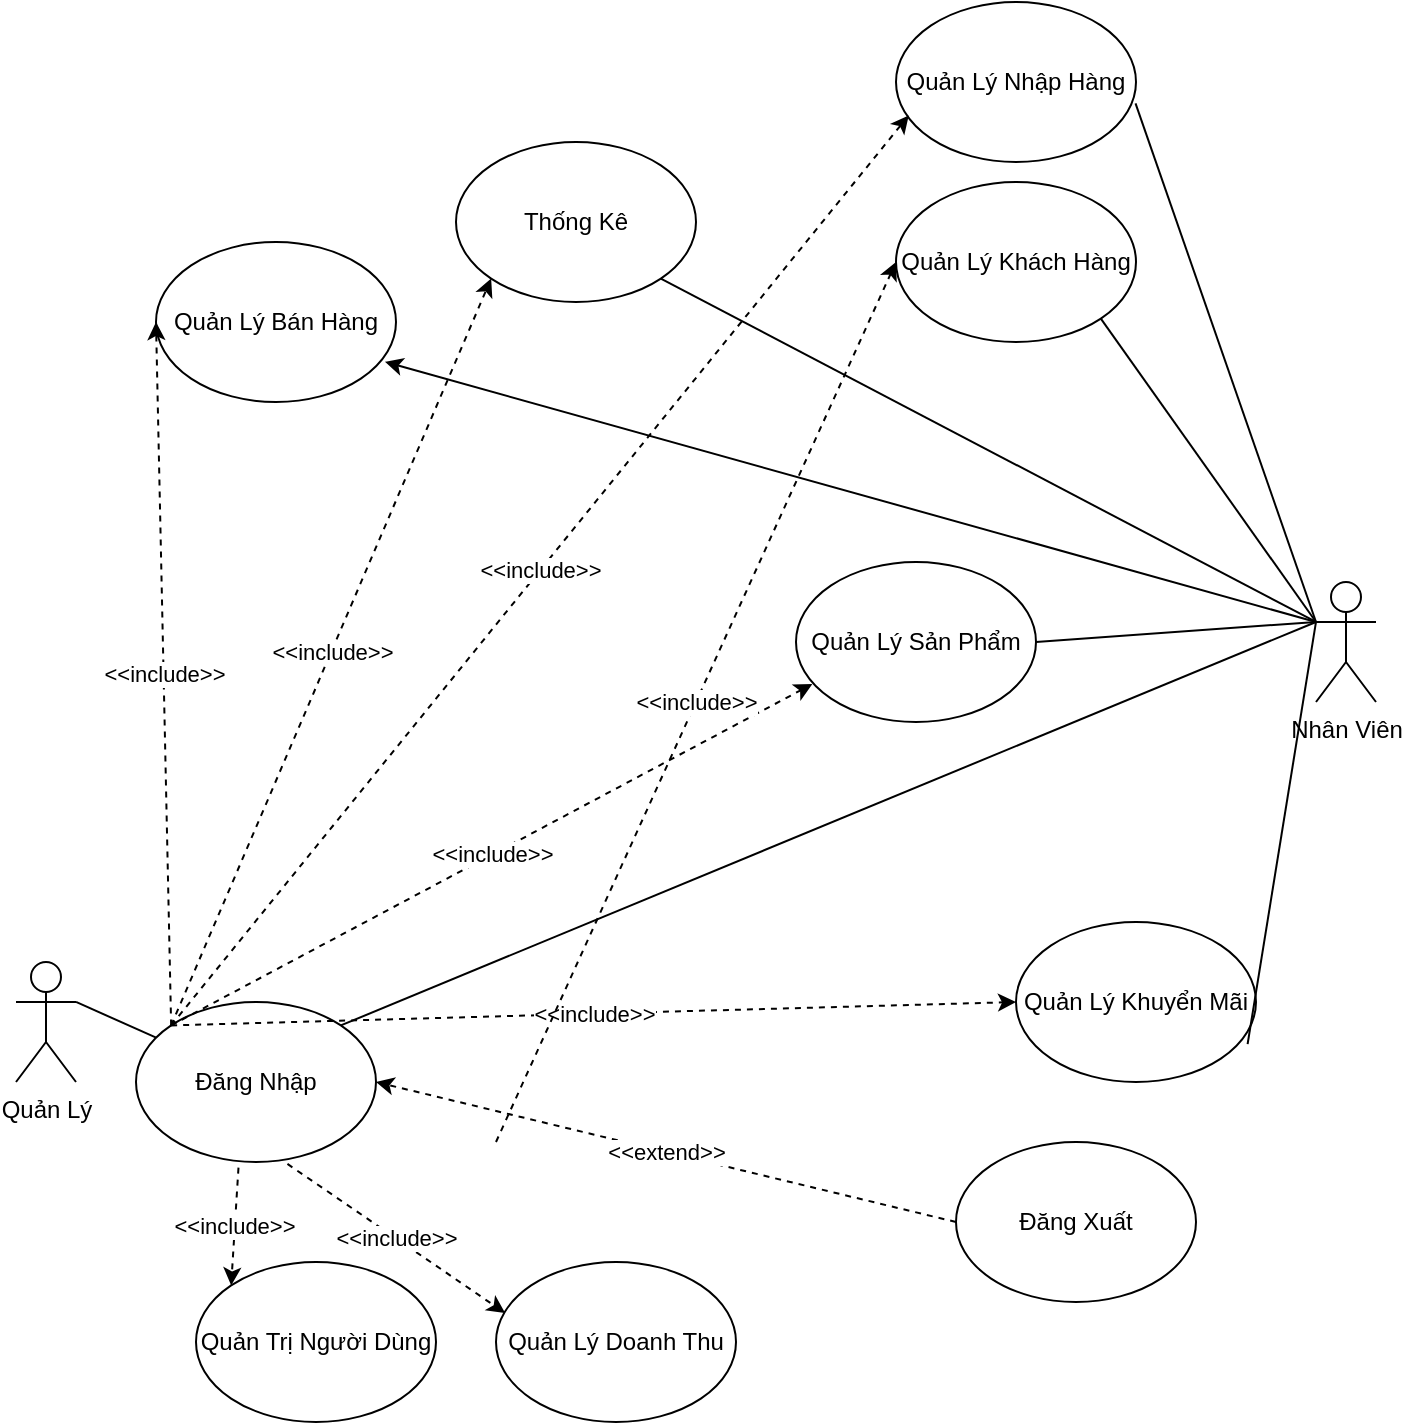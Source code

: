 <mxfile version="22.0.4" type="github">
  <diagram name="Trang-1" id="7ljvGDeLDGa17OD1JR5d">
    <mxGraphModel dx="1184" dy="698" grid="1" gridSize="10" guides="1" tooltips="1" connect="1" arrows="1" fold="1" page="1" pageScale="1" pageWidth="827" pageHeight="1169" math="0" shadow="0">
      <root>
        <mxCell id="0" />
        <mxCell id="1" parent="0" />
        <mxCell id="sCvsK1VOC5Rw-EsPWQ3r-2" value="Nhân Viên" style="shape=umlActor;verticalLabelPosition=bottom;verticalAlign=top;html=1;outlineConnect=0;" vertex="1" parent="1">
          <mxGeometry x="710" y="400" width="30" height="60" as="geometry" />
        </mxCell>
        <mxCell id="sCvsK1VOC5Rw-EsPWQ3r-4" value="Đăng Nhập" style="ellipse;whiteSpace=wrap;html=1;" vertex="1" parent="1">
          <mxGeometry x="120" y="610" width="120" height="80" as="geometry" />
        </mxCell>
        <mxCell id="sCvsK1VOC5Rw-EsPWQ3r-5" value="Đăng Xuất" style="ellipse;whiteSpace=wrap;html=1;" vertex="1" parent="1">
          <mxGeometry x="530" y="680" width="120" height="80" as="geometry" />
        </mxCell>
        <mxCell id="sCvsK1VOC5Rw-EsPWQ3r-9" value="&amp;lt;&amp;lt;extend&amp;gt;&amp;gt;" style="endArrow=classic;html=1;rounded=0;exitX=0;exitY=0.5;exitDx=0;exitDy=0;dashed=1;entryX=1;entryY=0.5;entryDx=0;entryDy=0;" edge="1" parent="1" source="sCvsK1VOC5Rw-EsPWQ3r-5" target="sCvsK1VOC5Rw-EsPWQ3r-4">
          <mxGeometry width="50" height="50" relative="1" as="geometry">
            <mxPoint x="360" y="600" as="sourcePoint" />
            <mxPoint x="450" y="720" as="targetPoint" />
          </mxGeometry>
        </mxCell>
        <mxCell id="sCvsK1VOC5Rw-EsPWQ3r-12" value="Quản Lý Khách Hàng" style="ellipse;whiteSpace=wrap;html=1;" vertex="1" parent="1">
          <mxGeometry x="500" y="200" width="120" height="80" as="geometry" />
        </mxCell>
        <mxCell id="sCvsK1VOC5Rw-EsPWQ3r-16" value="Quản Lý Nhập Hàng" style="ellipse;whiteSpace=wrap;html=1;" vertex="1" parent="1">
          <mxGeometry x="500" y="110" width="120" height="80" as="geometry" />
        </mxCell>
        <mxCell id="sCvsK1VOC5Rw-EsPWQ3r-19" value="Quản Lý" style="shape=umlActor;verticalLabelPosition=bottom;verticalAlign=top;html=1;outlineConnect=0;" vertex="1" parent="1">
          <mxGeometry x="60" y="590" width="30" height="60" as="geometry" />
        </mxCell>
        <mxCell id="sCvsK1VOC5Rw-EsPWQ3r-21" value="" style="endArrow=none;html=1;rounded=0;exitX=1;exitY=0.333;exitDx=0;exitDy=0;exitPerimeter=0;endFill=0;" edge="1" parent="1" source="sCvsK1VOC5Rw-EsPWQ3r-19" target="sCvsK1VOC5Rw-EsPWQ3r-4">
          <mxGeometry width="50" height="50" relative="1" as="geometry">
            <mxPoint x="540" y="560" as="sourcePoint" />
            <mxPoint x="590" y="510" as="targetPoint" />
          </mxGeometry>
        </mxCell>
        <mxCell id="sCvsK1VOC5Rw-EsPWQ3r-22" value="Quản Lý Doanh Thu" style="ellipse;whiteSpace=wrap;html=1;" vertex="1" parent="1">
          <mxGeometry x="300" y="740" width="120" height="80" as="geometry" />
        </mxCell>
        <mxCell id="sCvsK1VOC5Rw-EsPWQ3r-25" value="&amp;lt;&amp;lt;include&amp;gt;&amp;gt;" style="endArrow=classic;html=1;rounded=0;exitX=0.631;exitY=1.012;exitDx=0;exitDy=0;entryX=0.038;entryY=0.319;entryDx=0;entryDy=0;dashed=1;exitPerimeter=0;entryPerimeter=0;" edge="1" parent="1" source="sCvsK1VOC5Rw-EsPWQ3r-4" target="sCvsK1VOC5Rw-EsPWQ3r-22">
          <mxGeometry width="50" height="50" relative="1" as="geometry">
            <mxPoint x="540" y="560" as="sourcePoint" />
            <mxPoint x="590" y="510" as="targetPoint" />
          </mxGeometry>
        </mxCell>
        <mxCell id="sCvsK1VOC5Rw-EsPWQ3r-26" value="Quản Trị Người Dùng" style="ellipse;whiteSpace=wrap;html=1;" vertex="1" parent="1">
          <mxGeometry x="150" y="740" width="120" height="80" as="geometry" />
        </mxCell>
        <mxCell id="sCvsK1VOC5Rw-EsPWQ3r-28" value="&amp;lt;&amp;lt;include&amp;gt;&amp;gt;" style="endArrow=classic;html=1;rounded=0;exitX=0.427;exitY=1.035;exitDx=0;exitDy=0;entryX=0;entryY=0;entryDx=0;entryDy=0;dashed=1;exitPerimeter=0;" edge="1" parent="1" source="sCvsK1VOC5Rw-EsPWQ3r-4" target="sCvsK1VOC5Rw-EsPWQ3r-26">
          <mxGeometry width="50" height="50" relative="1" as="geometry">
            <mxPoint x="540" y="670" as="sourcePoint" />
            <mxPoint x="590" y="620" as="targetPoint" />
          </mxGeometry>
        </mxCell>
        <mxCell id="sCvsK1VOC5Rw-EsPWQ3r-29" value="" style="endArrow=none;html=1;rounded=0;entryX=1;entryY=0;entryDx=0;entryDy=0;endFill=0;exitX=0;exitY=0.333;exitDx=0;exitDy=0;exitPerimeter=0;" edge="1" parent="1" source="sCvsK1VOC5Rw-EsPWQ3r-2" target="sCvsK1VOC5Rw-EsPWQ3r-4">
          <mxGeometry width="50" height="50" relative="1" as="geometry">
            <mxPoint x="730" y="600" as="sourcePoint" />
            <mxPoint x="490" y="620" as="targetPoint" />
          </mxGeometry>
        </mxCell>
        <mxCell id="sCvsK1VOC5Rw-EsPWQ3r-30" value="" style="endArrow=none;html=1;rounded=0;entryX=1;entryY=1;entryDx=0;entryDy=0;endFill=0;exitX=0;exitY=0.333;exitDx=0;exitDy=0;exitPerimeter=0;" edge="1" parent="1" source="sCvsK1VOC5Rw-EsPWQ3r-2" target="sCvsK1VOC5Rw-EsPWQ3r-12">
          <mxGeometry width="50" height="50" relative="1" as="geometry">
            <mxPoint x="440" y="560" as="sourcePoint" />
            <mxPoint x="490" y="510" as="targetPoint" />
          </mxGeometry>
        </mxCell>
        <mxCell id="sCvsK1VOC5Rw-EsPWQ3r-31" value="" style="endArrow=none;html=1;rounded=0;exitX=0;exitY=0.333;exitDx=0;exitDy=0;exitPerimeter=0;entryX=0.998;entryY=0.634;entryDx=0;entryDy=0;entryPerimeter=0;endFill=0;" edge="1" parent="1" source="sCvsK1VOC5Rw-EsPWQ3r-2" target="sCvsK1VOC5Rw-EsPWQ3r-16">
          <mxGeometry width="50" height="50" relative="1" as="geometry">
            <mxPoint x="480" y="560" as="sourcePoint" />
            <mxPoint x="530" y="510" as="targetPoint" />
          </mxGeometry>
        </mxCell>
        <mxCell id="sCvsK1VOC5Rw-EsPWQ3r-32" value="Thống Kê" style="ellipse;whiteSpace=wrap;html=1;" vertex="1" parent="1">
          <mxGeometry x="280" y="180" width="120" height="80" as="geometry" />
        </mxCell>
        <mxCell id="sCvsK1VOC5Rw-EsPWQ3r-33" value="" style="endArrow=none;html=1;rounded=0;exitX=0;exitY=0.333;exitDx=0;exitDy=0;exitPerimeter=0;entryX=1;entryY=1;entryDx=0;entryDy=0;endFill=0;" edge="1" parent="1" source="sCvsK1VOC5Rw-EsPWQ3r-2" target="sCvsK1VOC5Rw-EsPWQ3r-32">
          <mxGeometry width="50" height="50" relative="1" as="geometry">
            <mxPoint x="480" y="440" as="sourcePoint" />
            <mxPoint x="530" y="390" as="targetPoint" />
          </mxGeometry>
        </mxCell>
        <mxCell id="sCvsK1VOC5Rw-EsPWQ3r-34" value="Quản Lý Khuyển Mãi" style="ellipse;whiteSpace=wrap;html=1;" vertex="1" parent="1">
          <mxGeometry x="560" y="570" width="120" height="80" as="geometry" />
        </mxCell>
        <mxCell id="sCvsK1VOC5Rw-EsPWQ3r-35" value="" style="endArrow=none;html=1;rounded=0;exitX=0;exitY=0.333;exitDx=0;exitDy=0;exitPerimeter=0;entryX=0.965;entryY=0.763;entryDx=0;entryDy=0;entryPerimeter=0;endFill=0;" edge="1" parent="1" source="sCvsK1VOC5Rw-EsPWQ3r-2" target="sCvsK1VOC5Rw-EsPWQ3r-34">
          <mxGeometry width="50" height="50" relative="1" as="geometry">
            <mxPoint x="480" y="560" as="sourcePoint" />
            <mxPoint x="530" y="510" as="targetPoint" />
          </mxGeometry>
        </mxCell>
        <mxCell id="sCvsK1VOC5Rw-EsPWQ3r-36" value="Quản Lý Bán Hàng" style="ellipse;whiteSpace=wrap;html=1;" vertex="1" parent="1">
          <mxGeometry x="130" y="230" width="120" height="80" as="geometry" />
        </mxCell>
        <mxCell id="sCvsK1VOC5Rw-EsPWQ3r-38" value="Quản Lý Sản Phẩm" style="ellipse;whiteSpace=wrap;html=1;" vertex="1" parent="1">
          <mxGeometry x="450" y="390" width="120" height="80" as="geometry" />
        </mxCell>
        <mxCell id="sCvsK1VOC5Rw-EsPWQ3r-39" value="" style="endArrow=none;html=1;rounded=0;exitX=0;exitY=0.333;exitDx=0;exitDy=0;exitPerimeter=0;entryX=1;entryY=0.5;entryDx=0;entryDy=0;endFill=0;" edge="1" parent="1" source="sCvsK1VOC5Rw-EsPWQ3r-2" target="sCvsK1VOC5Rw-EsPWQ3r-38">
          <mxGeometry width="50" height="50" relative="1" as="geometry">
            <mxPoint x="400" y="560" as="sourcePoint" />
            <mxPoint x="450" y="510" as="targetPoint" />
          </mxGeometry>
        </mxCell>
        <mxCell id="sCvsK1VOC5Rw-EsPWQ3r-40" value="" style="endArrow=classic;html=1;rounded=0;exitX=0;exitY=0.333;exitDx=0;exitDy=0;exitPerimeter=0;entryX=0.954;entryY=0.749;entryDx=0;entryDy=0;entryPerimeter=0;" edge="1" parent="1" source="sCvsK1VOC5Rw-EsPWQ3r-2" target="sCvsK1VOC5Rw-EsPWQ3r-36">
          <mxGeometry width="50" height="50" relative="1" as="geometry">
            <mxPoint x="400" y="560" as="sourcePoint" />
            <mxPoint x="450" y="510" as="targetPoint" />
          </mxGeometry>
        </mxCell>
        <mxCell id="sCvsK1VOC5Rw-EsPWQ3r-41" value="&amp;lt;&amp;lt;include&amp;gt;&amp;gt;" style="endArrow=classic;html=1;rounded=0;exitX=0;exitY=0;exitDx=0;exitDy=0;entryX=0;entryY=0.5;entryDx=0;entryDy=0;dashed=1;" edge="1" parent="1" source="sCvsK1VOC5Rw-EsPWQ3r-4" target="sCvsK1VOC5Rw-EsPWQ3r-36">
          <mxGeometry width="50" height="50" relative="1" as="geometry">
            <mxPoint x="400" y="440" as="sourcePoint" />
            <mxPoint x="450" y="390" as="targetPoint" />
          </mxGeometry>
        </mxCell>
        <mxCell id="sCvsK1VOC5Rw-EsPWQ3r-42" value="&amp;lt;&amp;lt;include&amp;gt;&amp;gt;" style="endArrow=classic;html=1;rounded=0;entryX=0.068;entryY=0.763;entryDx=0;entryDy=0;entryPerimeter=0;dashed=1;exitX=0;exitY=0;exitDx=0;exitDy=0;" edge="1" parent="1" source="sCvsK1VOC5Rw-EsPWQ3r-4" target="sCvsK1VOC5Rw-EsPWQ3r-38">
          <mxGeometry width="50" height="50" relative="1" as="geometry">
            <mxPoint x="90" y="610" as="sourcePoint" />
            <mxPoint x="450" y="390" as="targetPoint" />
          </mxGeometry>
        </mxCell>
        <mxCell id="sCvsK1VOC5Rw-EsPWQ3r-43" value="&amp;lt;&amp;lt;include&amp;gt;&amp;gt;" style="endArrow=classic;html=1;rounded=0;exitX=0;exitY=0;exitDx=0;exitDy=0;entryX=0;entryY=1;entryDx=0;entryDy=0;dashed=1;" edge="1" parent="1" source="sCvsK1VOC5Rw-EsPWQ3r-4" target="sCvsK1VOC5Rw-EsPWQ3r-32">
          <mxGeometry width="50" height="50" relative="1" as="geometry">
            <mxPoint x="400" y="440" as="sourcePoint" />
            <mxPoint x="450" y="390" as="targetPoint" />
          </mxGeometry>
        </mxCell>
        <mxCell id="sCvsK1VOC5Rw-EsPWQ3r-44" value="&amp;lt;&amp;lt;include&amp;gt;&amp;gt;" style="endArrow=classic;html=1;rounded=0;exitX=0;exitY=0;exitDx=0;exitDy=0;entryX=0;entryY=0.5;entryDx=0;entryDy=0;dashed=1;" edge="1" parent="1" source="sCvsK1VOC5Rw-EsPWQ3r-4" target="sCvsK1VOC5Rw-EsPWQ3r-34">
          <mxGeometry width="50" height="50" relative="1" as="geometry">
            <mxPoint x="400" y="440" as="sourcePoint" />
            <mxPoint x="450" y="390" as="targetPoint" />
          </mxGeometry>
        </mxCell>
        <mxCell id="sCvsK1VOC5Rw-EsPWQ3r-45" value="&amp;lt;&amp;lt;include&amp;gt;&amp;gt;" style="endArrow=classic;html=1;rounded=0;entryX=0;entryY=0.5;entryDx=0;entryDy=0;dashed=1;" edge="1" parent="1" target="sCvsK1VOC5Rw-EsPWQ3r-12">
          <mxGeometry width="50" height="50" relative="1" as="geometry">
            <mxPoint x="300" y="680" as="sourcePoint" />
            <mxPoint x="450" y="390" as="targetPoint" />
          </mxGeometry>
        </mxCell>
        <mxCell id="sCvsK1VOC5Rw-EsPWQ3r-46" value="&amp;lt;&amp;lt;include&amp;gt;&amp;gt;" style="endArrow=classic;html=1;rounded=0;entryX=0.053;entryY=0.709;entryDx=0;entryDy=0;entryPerimeter=0;dashed=1;exitX=0;exitY=0;exitDx=0;exitDy=0;" edge="1" parent="1" source="sCvsK1VOC5Rw-EsPWQ3r-4" target="sCvsK1VOC5Rw-EsPWQ3r-16">
          <mxGeometry width="50" height="50" relative="1" as="geometry">
            <mxPoint x="90" y="610" as="sourcePoint" />
            <mxPoint x="450" y="390" as="targetPoint" />
          </mxGeometry>
        </mxCell>
      </root>
    </mxGraphModel>
  </diagram>
</mxfile>
